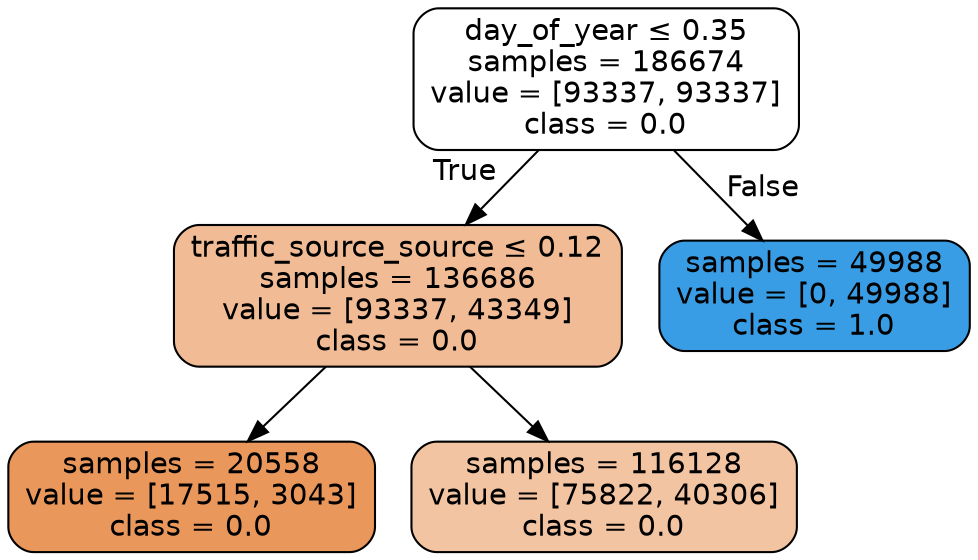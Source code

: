 digraph Tree {
node [shape=box, style="filled, rounded", color="black", fontname="helvetica"] ;
edge [fontname="helvetica"] ;
0 [label=<day_of_year &le; 0.35<br/>samples = 186674<br/>value = [93337, 93337]<br/>class = 0.0>, fillcolor="#ffffff"] ;
1 [label=<traffic_source_source &le; 0.12<br/>samples = 136686<br/>value = [93337, 43349]<br/>class = 0.0>, fillcolor="#f1bc95"] ;
0 -> 1 [labeldistance=2.5, labelangle=45, headlabel="True"] ;
2 [label=<samples = 20558<br/>value = [17515, 3043]<br/>class = 0.0>, fillcolor="#ea975b"] ;
1 -> 2 ;
3 [label=<samples = 116128<br/>value = [75822, 40306]<br/>class = 0.0>, fillcolor="#f3c4a2"] ;
1 -> 3 ;
4 [label=<samples = 49988<br/>value = [0, 49988]<br/>class = 1.0>, fillcolor="#399de5"] ;
0 -> 4 [labeldistance=2.5, labelangle=-45, headlabel="False"] ;
}